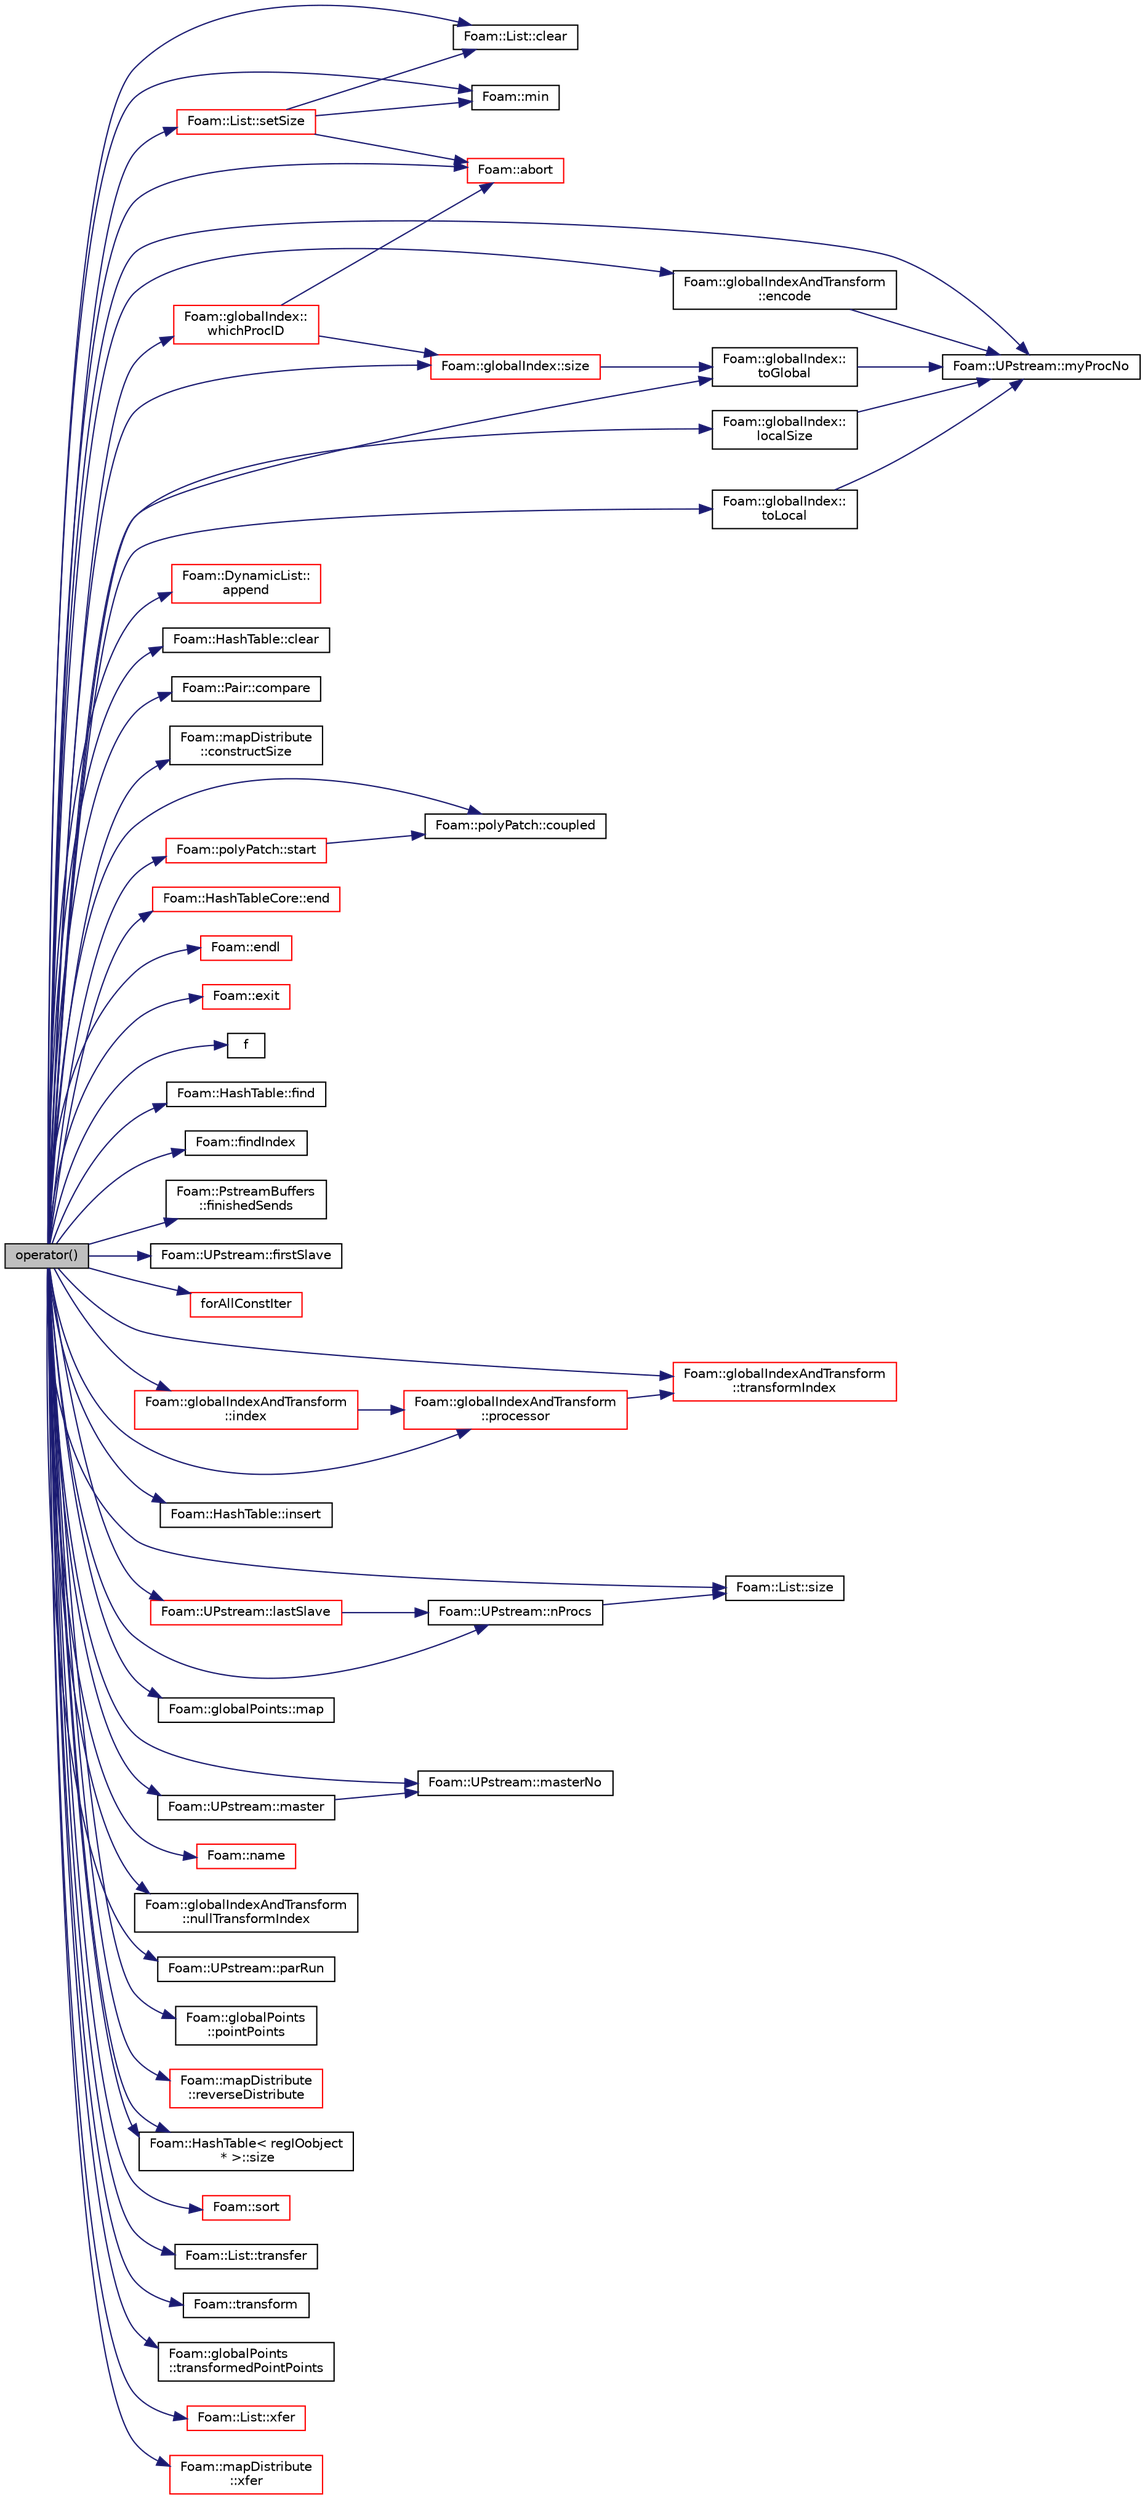 digraph "operator()"
{
  bgcolor="transparent";
  edge [fontname="Helvetica",fontsize="10",labelfontname="Helvetica",labelfontsize="10"];
  node [fontname="Helvetica",fontsize="10",shape=record];
  rankdir="LR";
  Node1 [label="operator()",height=0.2,width=0.4,color="black", fillcolor="grey75", style="filled", fontcolor="black"];
  Node1 -> Node2 [color="midnightblue",fontsize="10",style="solid",fontname="Helvetica"];
  Node2 [label="Foam::abort",height=0.2,width=0.4,color="red",URL="$a10974.html#a447107a607d03e417307c203fa5fb44b"];
  Node1 -> Node3 [color="midnightblue",fontsize="10",style="solid",fontname="Helvetica"];
  Node3 [label="Foam::DynamicList::\lappend",height=0.2,width=0.4,color="red",URL="$a00613.html#a7b67b42af715604376ad63a681dee6d8",tooltip="Append an element at the end of the list. "];
  Node1 -> Node4 [color="midnightblue",fontsize="10",style="solid",fontname="Helvetica"];
  Node4 [label="Foam::List::clear",height=0.2,width=0.4,color="black",URL="$a01391.html#ac8bb3912a3ce86b15842e79d0b421204",tooltip="Clear the list, i.e. set size to zero. "];
  Node1 -> Node5 [color="midnightblue",fontsize="10",style="solid",fontname="Helvetica"];
  Node5 [label="Foam::HashTable::clear",height=0.2,width=0.4,color="black",URL="$a00997.html#ac8bb3912a3ce86b15842e79d0b421204",tooltip="Clear all entries from table. "];
  Node1 -> Node6 [color="midnightblue",fontsize="10",style="solid",fontname="Helvetica"];
  Node6 [label="Foam::Pair::compare",height=0.2,width=0.4,color="black",URL="$a01798.html#abe7cde09024876fed088a4ab4a1e6551",tooltip="Compare Pairs. "];
  Node1 -> Node7 [color="midnightblue",fontsize="10",style="solid",fontname="Helvetica"];
  Node7 [label="Foam::mapDistribute\l::constructSize",height=0.2,width=0.4,color="black",URL="$a01432.html#a31e35cc37553bf187f244f12f1ad9c37",tooltip="Constructed data size. "];
  Node1 -> Node8 [color="midnightblue",fontsize="10",style="solid",fontname="Helvetica"];
  Node8 [label="Foam::polyPatch::coupled",height=0.2,width=0.4,color="black",URL="$a01973.html#acffd678e538fc569f301aacdb4f019b7",tooltip="Return true if this patch is geometrically coupled (i.e. faces and. "];
  Node1 -> Node9 [color="midnightblue",fontsize="10",style="solid",fontname="Helvetica"];
  Node9 [label="Foam::globalIndexAndTransform\l::encode",height=0.2,width=0.4,color="black",URL="$a00944.html#ab72afd5501e826d970da33206a166183",tooltip="Encode index and bare index as components on own processor. "];
  Node9 -> Node10 [color="midnightblue",fontsize="10",style="solid",fontname="Helvetica"];
  Node10 [label="Foam::UPstream::myProcNo",height=0.2,width=0.4,color="black",URL="$a02862.html#afc74d89573de32a3032c916f8cdd1733",tooltip="Number of this process (starting from masterNo() = 0) "];
  Node1 -> Node11 [color="midnightblue",fontsize="10",style="solid",fontname="Helvetica"];
  Node11 [label="Foam::HashTableCore::end",height=0.2,width=0.4,color="red",URL="$a00998.html#a540580a296c0ff351686ceb4f27b6fe6",tooltip="iteratorEnd set to beyond the end of any HashTable "];
  Node1 -> Node12 [color="midnightblue",fontsize="10",style="solid",fontname="Helvetica"];
  Node12 [label="Foam::endl",height=0.2,width=0.4,color="red",URL="$a10974.html#a2db8fe02a0d3909e9351bb4275b23ce4",tooltip="Add newline and flush stream. "];
  Node1 -> Node13 [color="midnightblue",fontsize="10",style="solid",fontname="Helvetica"];
  Node13 [label="Foam::exit",height=0.2,width=0.4,color="red",URL="$a10974.html#a06ca7250d8e89caf05243ec094843642"];
  Node1 -> Node14 [color="midnightblue",fontsize="10",style="solid",fontname="Helvetica"];
  Node14 [label="f",height=0.2,width=0.4,color="black",URL="$a04026.html#a888be93833ac7a23170555c69c690288"];
  Node1 -> Node15 [color="midnightblue",fontsize="10",style="solid",fontname="Helvetica"];
  Node15 [label="Foam::HashTable::find",height=0.2,width=0.4,color="black",URL="$a00997.html#a76b2c74ebd9f33fa9f76261b027ffc11",tooltip="Find and return an iterator set at the hashedEntry. "];
  Node1 -> Node16 [color="midnightblue",fontsize="10",style="solid",fontname="Helvetica"];
  Node16 [label="Foam::findIndex",height=0.2,width=0.4,color="black",URL="$a10974.html#ac16695f83f370df159eed19f92d095fb",tooltip="Find first occurence of given element and return index,. "];
  Node1 -> Node17 [color="midnightblue",fontsize="10",style="solid",fontname="Helvetica"];
  Node17 [label="Foam::PstreamBuffers\l::finishedSends",height=0.2,width=0.4,color="black",URL="$a02057.html#a9a9e71480e6b0d1b6d8ef3450eb576ce",tooltip="Mark all sends as having been done. This will start receives. "];
  Node1 -> Node18 [color="midnightblue",fontsize="10",style="solid",fontname="Helvetica"];
  Node18 [label="Foam::UPstream::firstSlave",height=0.2,width=0.4,color="black",URL="$a02862.html#acf61876860b10a79aff95e52dd0c533f",tooltip="Process index of first slave. "];
  Node1 -> Node19 [color="midnightblue",fontsize="10",style="solid",fontname="Helvetica"];
  Node19 [label="forAllConstIter",height=0.2,width=0.4,color="red",URL="$a03057.html#ae21e2836509b0fa7f7cedf6493b11b09"];
  Node1 -> Node20 [color="midnightblue",fontsize="10",style="solid",fontname="Helvetica"];
  Node20 [label="Foam::globalIndexAndTransform\l::index",height=0.2,width=0.4,color="red",URL="$a00944.html#abca5287da59367ed8b030adc0a99b820",tooltip="Index carried by the object. "];
  Node20 -> Node21 [color="midnightblue",fontsize="10",style="solid",fontname="Helvetica"];
  Node21 [label="Foam::globalIndexAndTransform\l::processor",height=0.2,width=0.4,color="red",URL="$a00944.html#a733cc3d1c9c5b5aa291c9deb2d695573",tooltip="Which processor does this come from? "];
  Node21 -> Node22 [color="midnightblue",fontsize="10",style="solid",fontname="Helvetica"];
  Node22 [label="Foam::globalIndexAndTransform\l::transformIndex",height=0.2,width=0.4,color="red",URL="$a00944.html#a045b8e246ccc41fb39e9918a1c9fb783",tooltip="Transform carried by the object. "];
  Node1 -> Node23 [color="midnightblue",fontsize="10",style="solid",fontname="Helvetica"];
  Node23 [label="Foam::HashTable::insert",height=0.2,width=0.4,color="black",URL="$a00997.html#a5eee1e0e199ad59b9cb3916cd42156e0",tooltip="Insert a new hashedEntry. "];
  Node1 -> Node24 [color="midnightblue",fontsize="10",style="solid",fontname="Helvetica"];
  Node24 [label="Foam::UPstream::lastSlave",height=0.2,width=0.4,color="red",URL="$a02862.html#a6ba6de79b96f3b7f2d987b2b657f47e1",tooltip="Process index of last slave. "];
  Node24 -> Node25 [color="midnightblue",fontsize="10",style="solid",fontname="Helvetica"];
  Node25 [label="Foam::UPstream::nProcs",height=0.2,width=0.4,color="black",URL="$a02862.html#aada0e04d8127eda8ee95be0772754a4f",tooltip="Number of processes in parallel run. "];
  Node25 -> Node26 [color="midnightblue",fontsize="10",style="solid",fontname="Helvetica"];
  Node26 [label="Foam::List::size",height=0.2,width=0.4,color="black",URL="$a01391.html#a8a5f6fa29bd4b500caf186f60245b384",tooltip="Override size to be inconsistent with allocated storage. "];
  Node1 -> Node27 [color="midnightblue",fontsize="10",style="solid",fontname="Helvetica"];
  Node27 [label="Foam::globalIndex::\llocalSize",height=0.2,width=0.4,color="black",URL="$a00943.html#aa657795af2e35b1cd3ece418df75f4c0",tooltip="My local size. "];
  Node27 -> Node10 [color="midnightblue",fontsize="10",style="solid",fontname="Helvetica"];
  Node1 -> Node28 [color="midnightblue",fontsize="10",style="solid",fontname="Helvetica"];
  Node28 [label="Foam::globalPoints::map",height=0.2,width=0.4,color="black",URL="$a00946.html#ac2f38d8ae12ea9c1897269e957494bd7",tooltip="Corresponding map. "];
  Node1 -> Node29 [color="midnightblue",fontsize="10",style="solid",fontname="Helvetica"];
  Node29 [label="Foam::UPstream::master",height=0.2,width=0.4,color="black",URL="$a02862.html#a36af549940a0aae3733774649594489f",tooltip="Am I the master process. "];
  Node29 -> Node30 [color="midnightblue",fontsize="10",style="solid",fontname="Helvetica"];
  Node30 [label="Foam::UPstream::masterNo",height=0.2,width=0.4,color="black",URL="$a02862.html#a30260fa445b5e3e14a9042269664adde",tooltip="Process index of the master. "];
  Node1 -> Node30 [color="midnightblue",fontsize="10",style="solid",fontname="Helvetica"];
  Node1 -> Node31 [color="midnightblue",fontsize="10",style="solid",fontname="Helvetica"];
  Node31 [label="Foam::min",height=0.2,width=0.4,color="black",URL="$a10974.html#a253e112ad2d56d96230ff39ea7f442dc"];
  Node1 -> Node10 [color="midnightblue",fontsize="10",style="solid",fontname="Helvetica"];
  Node1 -> Node32 [color="midnightblue",fontsize="10",style="solid",fontname="Helvetica"];
  Node32 [label="Foam::name",height=0.2,width=0.4,color="red",URL="$a10974.html#adcb0df2bd4953cb6bb390272d8263c3a",tooltip="Return a string representation of a complex. "];
  Node1 -> Node25 [color="midnightblue",fontsize="10",style="solid",fontname="Helvetica"];
  Node1 -> Node33 [color="midnightblue",fontsize="10",style="solid",fontname="Helvetica"];
  Node33 [label="Foam::globalIndexAndTransform\l::nullTransformIndex",height=0.2,width=0.4,color="black",URL="$a00944.html#a8b2de28b10d38f0697b0bc5850db5278",tooltip="Return the transformIndex (index in transformPermutations) "];
  Node1 -> Node34 [color="midnightblue",fontsize="10",style="solid",fontname="Helvetica"];
  Node34 [label="Foam::UPstream::parRun",height=0.2,width=0.4,color="black",URL="$a02862.html#adbb27f04b5705440fb8b09f278059011",tooltip="Is this a parallel run? "];
  Node1 -> Node35 [color="midnightblue",fontsize="10",style="solid",fontname="Helvetica"];
  Node35 [label="Foam::globalPoints\l::pointPoints",height=0.2,width=0.4,color="black",URL="$a00946.html#a31fc1bf5b2c68f9ce437d858780c721e",tooltip="Non-transformed connected points per point (in mapDistribute. "];
  Node1 -> Node21 [color="midnightblue",fontsize="10",style="solid",fontname="Helvetica"];
  Node1 -> Node36 [color="midnightblue",fontsize="10",style="solid",fontname="Helvetica"];
  Node36 [label="Foam::mapDistribute\l::reverseDistribute",height=0.2,width=0.4,color="red",URL="$a01432.html#ae5978ec7d5cfaaa710d2266027280062",tooltip="Reverse distribute data using default commsType. "];
  Node1 -> Node37 [color="midnightblue",fontsize="10",style="solid",fontname="Helvetica"];
  Node37 [label="Foam::List::setSize",height=0.2,width=0.4,color="red",URL="$a01391.html#aedb985ffeaf1bdbfeccc2a8730405703",tooltip="Reset size of List. "];
  Node37 -> Node2 [color="midnightblue",fontsize="10",style="solid",fontname="Helvetica"];
  Node37 -> Node4 [color="midnightblue",fontsize="10",style="solid",fontname="Helvetica"];
  Node37 -> Node31 [color="midnightblue",fontsize="10",style="solid",fontname="Helvetica"];
  Node1 -> Node26 [color="midnightblue",fontsize="10",style="solid",fontname="Helvetica"];
  Node1 -> Node38 [color="midnightblue",fontsize="10",style="solid",fontname="Helvetica"];
  Node38 [label="Foam::globalIndex::size",height=0.2,width=0.4,color="red",URL="$a00943.html#a723361dc2020160f5492e8fe2d09fa44",tooltip="Global sum of localSizes. "];
  Node38 -> Node39 [color="midnightblue",fontsize="10",style="solid",fontname="Helvetica"];
  Node39 [label="Foam::globalIndex::\ltoGlobal",height=0.2,width=0.4,color="black",URL="$a00943.html#a7d52ac47ea25cc49744fc5658630a929",tooltip="From local to global. "];
  Node39 -> Node10 [color="midnightblue",fontsize="10",style="solid",fontname="Helvetica"];
  Node1 -> Node40 [color="midnightblue",fontsize="10",style="solid",fontname="Helvetica"];
  Node40 [label="Foam::HashTable\< regIOobject\l * \>::size",height=0.2,width=0.4,color="black",URL="$a00997.html#a723361dc2020160f5492e8fe2d09fa44",tooltip="Return number of elements in table. "];
  Node1 -> Node40 [color="midnightblue",fontsize="10",style="solid",fontname="Helvetica"];
  Node1 -> Node41 [color="midnightblue",fontsize="10",style="solid",fontname="Helvetica"];
  Node41 [label="Foam::sort",height=0.2,width=0.4,color="red",URL="$a10974.html#a8040176c5570405aa954090217c37fbe"];
  Node1 -> Node42 [color="midnightblue",fontsize="10",style="solid",fontname="Helvetica"];
  Node42 [label="Foam::polyPatch::start",height=0.2,width=0.4,color="red",URL="$a01973.html#a861f370e41af7d54d7ff91da65de6e6a",tooltip="Return start label of this patch in the polyMesh face list. "];
  Node42 -> Node8 [color="midnightblue",fontsize="10",style="solid",fontname="Helvetica"];
  Node1 -> Node39 [color="midnightblue",fontsize="10",style="solid",fontname="Helvetica"];
  Node1 -> Node43 [color="midnightblue",fontsize="10",style="solid",fontname="Helvetica"];
  Node43 [label="Foam::globalIndex::\ltoLocal",height=0.2,width=0.4,color="black",URL="$a00943.html#a803a7314e7ad8ebc326c08ff9e348440",tooltip="From global to local on current processor. "];
  Node43 -> Node10 [color="midnightblue",fontsize="10",style="solid",fontname="Helvetica"];
  Node1 -> Node44 [color="midnightblue",fontsize="10",style="solid",fontname="Helvetica"];
  Node44 [label="Foam::List::transfer",height=0.2,width=0.4,color="black",URL="$a01391.html#a25ad1d2084d16b234b0cf91c07e832c0",tooltip="Transfer the contents of the argument List into this list. "];
  Node1 -> Node45 [color="midnightblue",fontsize="10",style="solid",fontname="Helvetica"];
  Node45 [label="Foam::transform",height=0.2,width=0.4,color="black",URL="$a10974.html#a919915170941701c1223291531ad010c"];
  Node1 -> Node46 [color="midnightblue",fontsize="10",style="solid",fontname="Helvetica"];
  Node46 [label="Foam::globalPoints\l::transformedPointPoints",height=0.2,width=0.4,color="black",URL="$a00946.html#a18528145f1167b8e28d872560ad7d62a",tooltip="Transformed points per point (in mapDistribute indices) "];
  Node1 -> Node22 [color="midnightblue",fontsize="10",style="solid",fontname="Helvetica"];
  Node1 -> Node47 [color="midnightblue",fontsize="10",style="solid",fontname="Helvetica"];
  Node47 [label="Foam::globalIndex::\lwhichProcID",height=0.2,width=0.4,color="red",URL="$a00943.html#ab70df8e7600efac087c911a2a8bbf039",tooltip="Which processor does global come from? Binary search. "];
  Node47 -> Node2 [color="midnightblue",fontsize="10",style="solid",fontname="Helvetica"];
  Node47 -> Node38 [color="midnightblue",fontsize="10",style="solid",fontname="Helvetica"];
  Node1 -> Node48 [color="midnightblue",fontsize="10",style="solid",fontname="Helvetica"];
  Node48 [label="Foam::List::xfer",height=0.2,width=0.4,color="red",URL="$a01391.html#a48f43ee271fb2edb0fb241b72af0e59c",tooltip="Transfer contents to the Xfer container. "];
  Node1 -> Node49 [color="midnightblue",fontsize="10",style="solid",fontname="Helvetica"];
  Node49 [label="Foam::mapDistribute\l::xfer",height=0.2,width=0.4,color="red",URL="$a01432.html#aa06becfc3664361f898aa510ee48fe99",tooltip="Transfer contents to the Xfer container. "];
}
